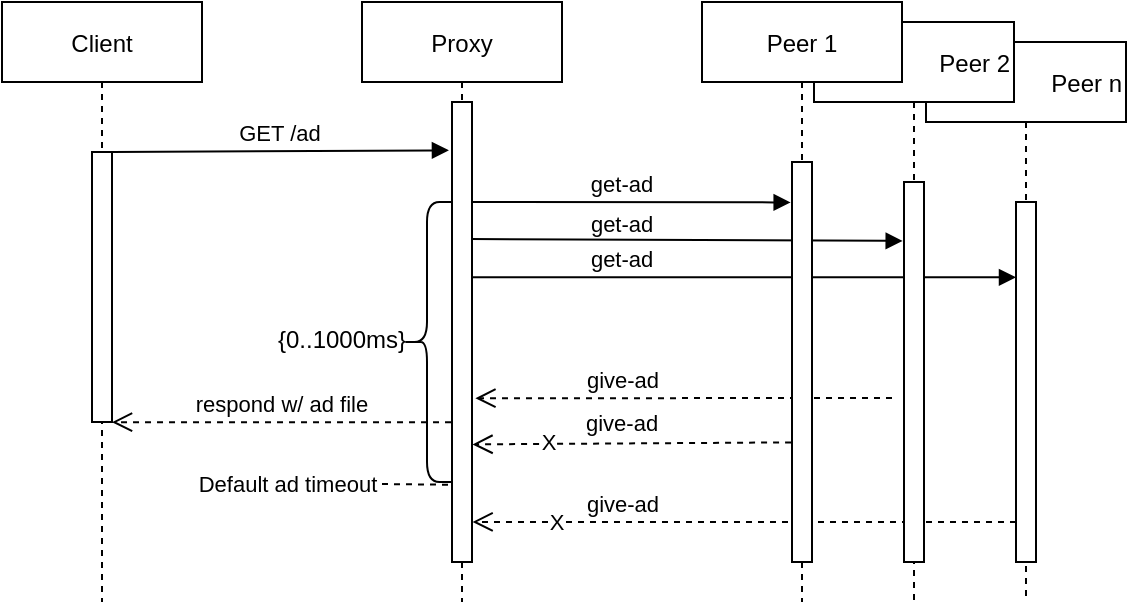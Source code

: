 <mxfile version="21.1.5" type="github">
  <diagram id="kgpKYQtTHZ0yAKxKKP6v" name="Page-1">
    <mxGraphModel dx="1728" dy="937" grid="1" gridSize="10" guides="1" tooltips="1" connect="1" arrows="1" fold="1" page="1" pageScale="1" pageWidth="850" pageHeight="1100" math="0" shadow="0">
      <root>
        <mxCell id="0" />
        <mxCell id="1" parent="0" />
        <mxCell id="14" value="get-ad" style="verticalAlign=bottom;endArrow=block;shadow=0;strokeWidth=1;exitX=0.905;exitY=0.368;exitDx=0;exitDy=0;exitPerimeter=0;" parent="1" target="12" edge="1">
          <mxGeometry x="-0.444" relative="1" as="geometry">
            <mxPoint x="354.05" y="217.64" as="sourcePoint" />
            <mxPoint x="610" y="218" as="targetPoint" />
            <mxPoint as="offset" />
          </mxGeometry>
        </mxCell>
        <mxCell id="24" value="give-ad" style="html=1;verticalAlign=bottom;endArrow=open;dashed=1;endSize=8;entryX=1.028;entryY=0.913;entryDx=0;entryDy=0;entryPerimeter=0;exitX=0;exitY=0.889;exitDx=0;exitDy=0;exitPerimeter=0;" parent="1" source="12" target="3nuBFxr9cyL0pnOWT2aG-6" edge="1">
          <mxGeometry x="0.45" relative="1" as="geometry">
            <mxPoint x="610" y="340" as="sourcePoint" />
            <mxPoint x="360.0" y="340" as="targetPoint" />
            <mxPoint as="offset" />
          </mxGeometry>
        </mxCell>
        <mxCell id="28" value="X" style="edgeLabel;html=1;align=center;verticalAlign=middle;resizable=0;points=[];fontSize=11;" parent="24" vertex="1" connectable="0">
          <mxGeometry x="0.693" relative="1" as="geometry">
            <mxPoint as="offset" />
          </mxGeometry>
        </mxCell>
        <mxCell id="13" value="get-ad" style="verticalAlign=bottom;endArrow=block;shadow=0;strokeWidth=1;exitX=0.905;exitY=0.298;exitDx=0;exitDy=0;exitPerimeter=0;entryX=-0.065;entryY=0.155;entryDx=0;entryDy=0;entryPerimeter=0;" parent="1" source="3nuBFxr9cyL0pnOWT2aG-6" target="10" edge="1">
          <mxGeometry x="-0.298" y="-1" relative="1" as="geometry">
            <mxPoint x="355" y="195.84" as="sourcePoint" />
            <mxPoint x="550" y="199" as="targetPoint" />
            <mxPoint as="offset" />
          </mxGeometry>
        </mxCell>
        <mxCell id="11" value="Peer n" style="shape=umlLifeline;perimeter=lifelinePerimeter;container=1;collapsible=0;recursiveResize=0;rounded=0;shadow=0;strokeWidth=1;align=right;verticalAlign=middle;" parent="1" vertex="1">
          <mxGeometry x="582" y="100" width="100" height="280" as="geometry" />
        </mxCell>
        <mxCell id="12" value="" style="points=[];perimeter=orthogonalPerimeter;rounded=0;shadow=0;strokeWidth=1;" parent="11" vertex="1">
          <mxGeometry x="45" y="80" width="10" height="180" as="geometry" />
        </mxCell>
        <mxCell id="9" value="Peer 2" style="shape=umlLifeline;perimeter=lifelinePerimeter;container=1;collapsible=0;recursiveResize=0;rounded=0;shadow=0;strokeWidth=1;align=right;verticalAlign=middle;" parent="1" vertex="1">
          <mxGeometry x="526" y="90" width="100" height="290" as="geometry" />
        </mxCell>
        <mxCell id="10" value="" style="points=[];perimeter=orthogonalPerimeter;rounded=0;shadow=0;strokeWidth=1;" parent="9" vertex="1">
          <mxGeometry x="45" y="80" width="10" height="190" as="geometry" />
        </mxCell>
        <mxCell id="3nuBFxr9cyL0pnOWT2aG-1" value="Client" style="shape=umlLifeline;perimeter=lifelinePerimeter;container=1;collapsible=0;recursiveResize=0;rounded=0;shadow=0;strokeWidth=1;" parent="1" vertex="1">
          <mxGeometry x="120" y="80" width="100" height="300" as="geometry" />
        </mxCell>
        <mxCell id="3nuBFxr9cyL0pnOWT2aG-2" value="" style="points=[];perimeter=orthogonalPerimeter;rounded=0;shadow=0;strokeWidth=1;" parent="3nuBFxr9cyL0pnOWT2aG-1" vertex="1">
          <mxGeometry x="45" y="75" width="10" height="135" as="geometry" />
        </mxCell>
        <mxCell id="3nuBFxr9cyL0pnOWT2aG-5" value="Proxy" style="shape=umlLifeline;perimeter=lifelinePerimeter;container=1;collapsible=0;recursiveResize=0;rounded=0;shadow=0;strokeWidth=1;" parent="1" vertex="1">
          <mxGeometry x="300" y="80" width="100" height="300" as="geometry" />
        </mxCell>
        <mxCell id="3nuBFxr9cyL0pnOWT2aG-6" value="" style="points=[];perimeter=orthogonalPerimeter;rounded=0;shadow=0;strokeWidth=1;" parent="3nuBFxr9cyL0pnOWT2aG-5" vertex="1">
          <mxGeometry x="45" y="50" width="10" height="230" as="geometry" />
        </mxCell>
        <mxCell id="2" value="get-ad" style="verticalAlign=bottom;endArrow=block;shadow=0;strokeWidth=1;entryX=-0.067;entryY=0.101;entryDx=0;entryDy=0;entryPerimeter=0;" parent="3nuBFxr9cyL0pnOWT2aG-5" target="DM9WYxIIClQ7wr1XLAzr-2" edge="1">
          <mxGeometry x="-0.059" relative="1" as="geometry">
            <mxPoint x="55" y="100.0" as="sourcePoint" />
            <mxPoint x="210" y="100" as="targetPoint" />
            <mxPoint as="offset" />
          </mxGeometry>
        </mxCell>
        <mxCell id="19" value="" style="shape=curlyBracket;whiteSpace=wrap;html=1;rounded=1;labelPosition=left;verticalLabelPosition=middle;align=right;verticalAlign=middle;" parent="3nuBFxr9cyL0pnOWT2aG-5" vertex="1">
          <mxGeometry x="20" y="100" width="25" height="140" as="geometry" />
        </mxCell>
        <mxCell id="22" value="" style="endArrow=none;dashed=1;html=1;entryX=0.962;entryY=0.995;entryDx=0;entryDy=0;entryPerimeter=0;" parent="3nuBFxr9cyL0pnOWT2aG-5" edge="1">
          <mxGeometry width="50" height="50" relative="1" as="geometry">
            <mxPoint x="10" y="241" as="sourcePoint" />
            <mxPoint x="45.0" y="241.4" as="targetPoint" />
          </mxGeometry>
        </mxCell>
        <mxCell id="3nuBFxr9cyL0pnOWT2aG-7" value="respond w/ ad file" style="verticalAlign=bottom;endArrow=open;dashed=1;endSize=8;shadow=0;strokeWidth=1;exitX=-0.049;exitY=0.783;exitDx=0;exitDy=0;exitPerimeter=0;" parent="1" edge="1">
          <mxGeometry x="-0.002" relative="1" as="geometry">
            <mxPoint x="175" y="290.09" as="targetPoint" />
            <mxPoint x="344.51" y="290.09" as="sourcePoint" />
            <mxPoint as="offset" />
          </mxGeometry>
        </mxCell>
        <mxCell id="3nuBFxr9cyL0pnOWT2aG-8" value="GET /ad" style="verticalAlign=bottom;endArrow=block;shadow=0;strokeWidth=1;entryX=-0.153;entryY=0.105;entryDx=0;entryDy=0;entryPerimeter=0;" parent="1" source="3nuBFxr9cyL0pnOWT2aG-2" target="3nuBFxr9cyL0pnOWT2aG-6" edge="1">
          <mxGeometry relative="1" as="geometry">
            <mxPoint x="275" y="160" as="sourcePoint" />
            <mxPoint x="270" y="150" as="targetPoint" />
          </mxGeometry>
        </mxCell>
        <mxCell id="DM9WYxIIClQ7wr1XLAzr-1" value="Peer 1" style="shape=umlLifeline;perimeter=lifelinePerimeter;container=1;collapsible=0;recursiveResize=0;rounded=0;shadow=0;strokeWidth=1;" parent="1" vertex="1">
          <mxGeometry x="470" y="80" width="100" height="300" as="geometry" />
        </mxCell>
        <mxCell id="15" value="give-ad" style="html=1;verticalAlign=bottom;endArrow=open;dashed=1;endSize=8;entryX=1.169;entryY=0.744;entryDx=0;entryDy=0;entryPerimeter=0;" parent="DM9WYxIIClQ7wr1XLAzr-1" edge="1">
          <mxGeometry x="0.296" relative="1" as="geometry">
            <mxPoint x="95" y="198" as="sourcePoint" />
            <mxPoint x="-113.31" y="198.12" as="targetPoint" />
            <mxPoint as="offset" />
          </mxGeometry>
        </mxCell>
        <mxCell id="DM9WYxIIClQ7wr1XLAzr-2" value="" style="points=[];perimeter=orthogonalPerimeter;rounded=0;shadow=0;strokeWidth=1;" parent="DM9WYxIIClQ7wr1XLAzr-1" vertex="1">
          <mxGeometry x="45" y="80" width="10" height="200" as="geometry" />
        </mxCell>
        <mxCell id="6" value="give-ad" style="verticalAlign=bottom;endArrow=open;dashed=1;endSize=8;shadow=0;strokeWidth=1;entryX=1.026;entryY=0.653;entryDx=0;entryDy=0;entryPerimeter=0;exitX=-0.046;exitY=0.701;exitDx=0;exitDy=0;exitPerimeter=0;" parent="1" source="DM9WYxIIClQ7wr1XLAzr-2" edge="1">
          <mxGeometry x="0.061" y="-1" relative="1" as="geometry">
            <mxPoint x="355.26" y="301.19" as="targetPoint" />
            <mxPoint x="510" y="301" as="sourcePoint" />
            <mxPoint as="offset" />
          </mxGeometry>
        </mxCell>
        <mxCell id="31" value="X" style="edgeLabel;html=1;align=center;verticalAlign=middle;resizable=0;points=[];fontSize=11;" parent="6" vertex="1" connectable="0">
          <mxGeometry x="0.526" y="-1" relative="1" as="geometry">
            <mxPoint as="offset" />
          </mxGeometry>
        </mxCell>
        <mxCell id="20" value="{0..1000ms}" style="text;html=1;strokeColor=none;fillColor=none;align=center;verticalAlign=middle;whiteSpace=wrap;rounded=0;" parent="1" vertex="1">
          <mxGeometry x="260" y="234" width="60" height="30" as="geometry" />
        </mxCell>
        <mxCell id="23" value="&lt;font style=&quot;font-size: 11px;&quot;&gt;Default ad timeout&lt;/font&gt;" style="text;html=1;strokeColor=none;fillColor=none;align=center;verticalAlign=middle;whiteSpace=wrap;rounded=0;" parent="1" vertex="1">
          <mxGeometry x="213" y="306" width="100" height="30" as="geometry" />
        </mxCell>
      </root>
    </mxGraphModel>
  </diagram>
</mxfile>
